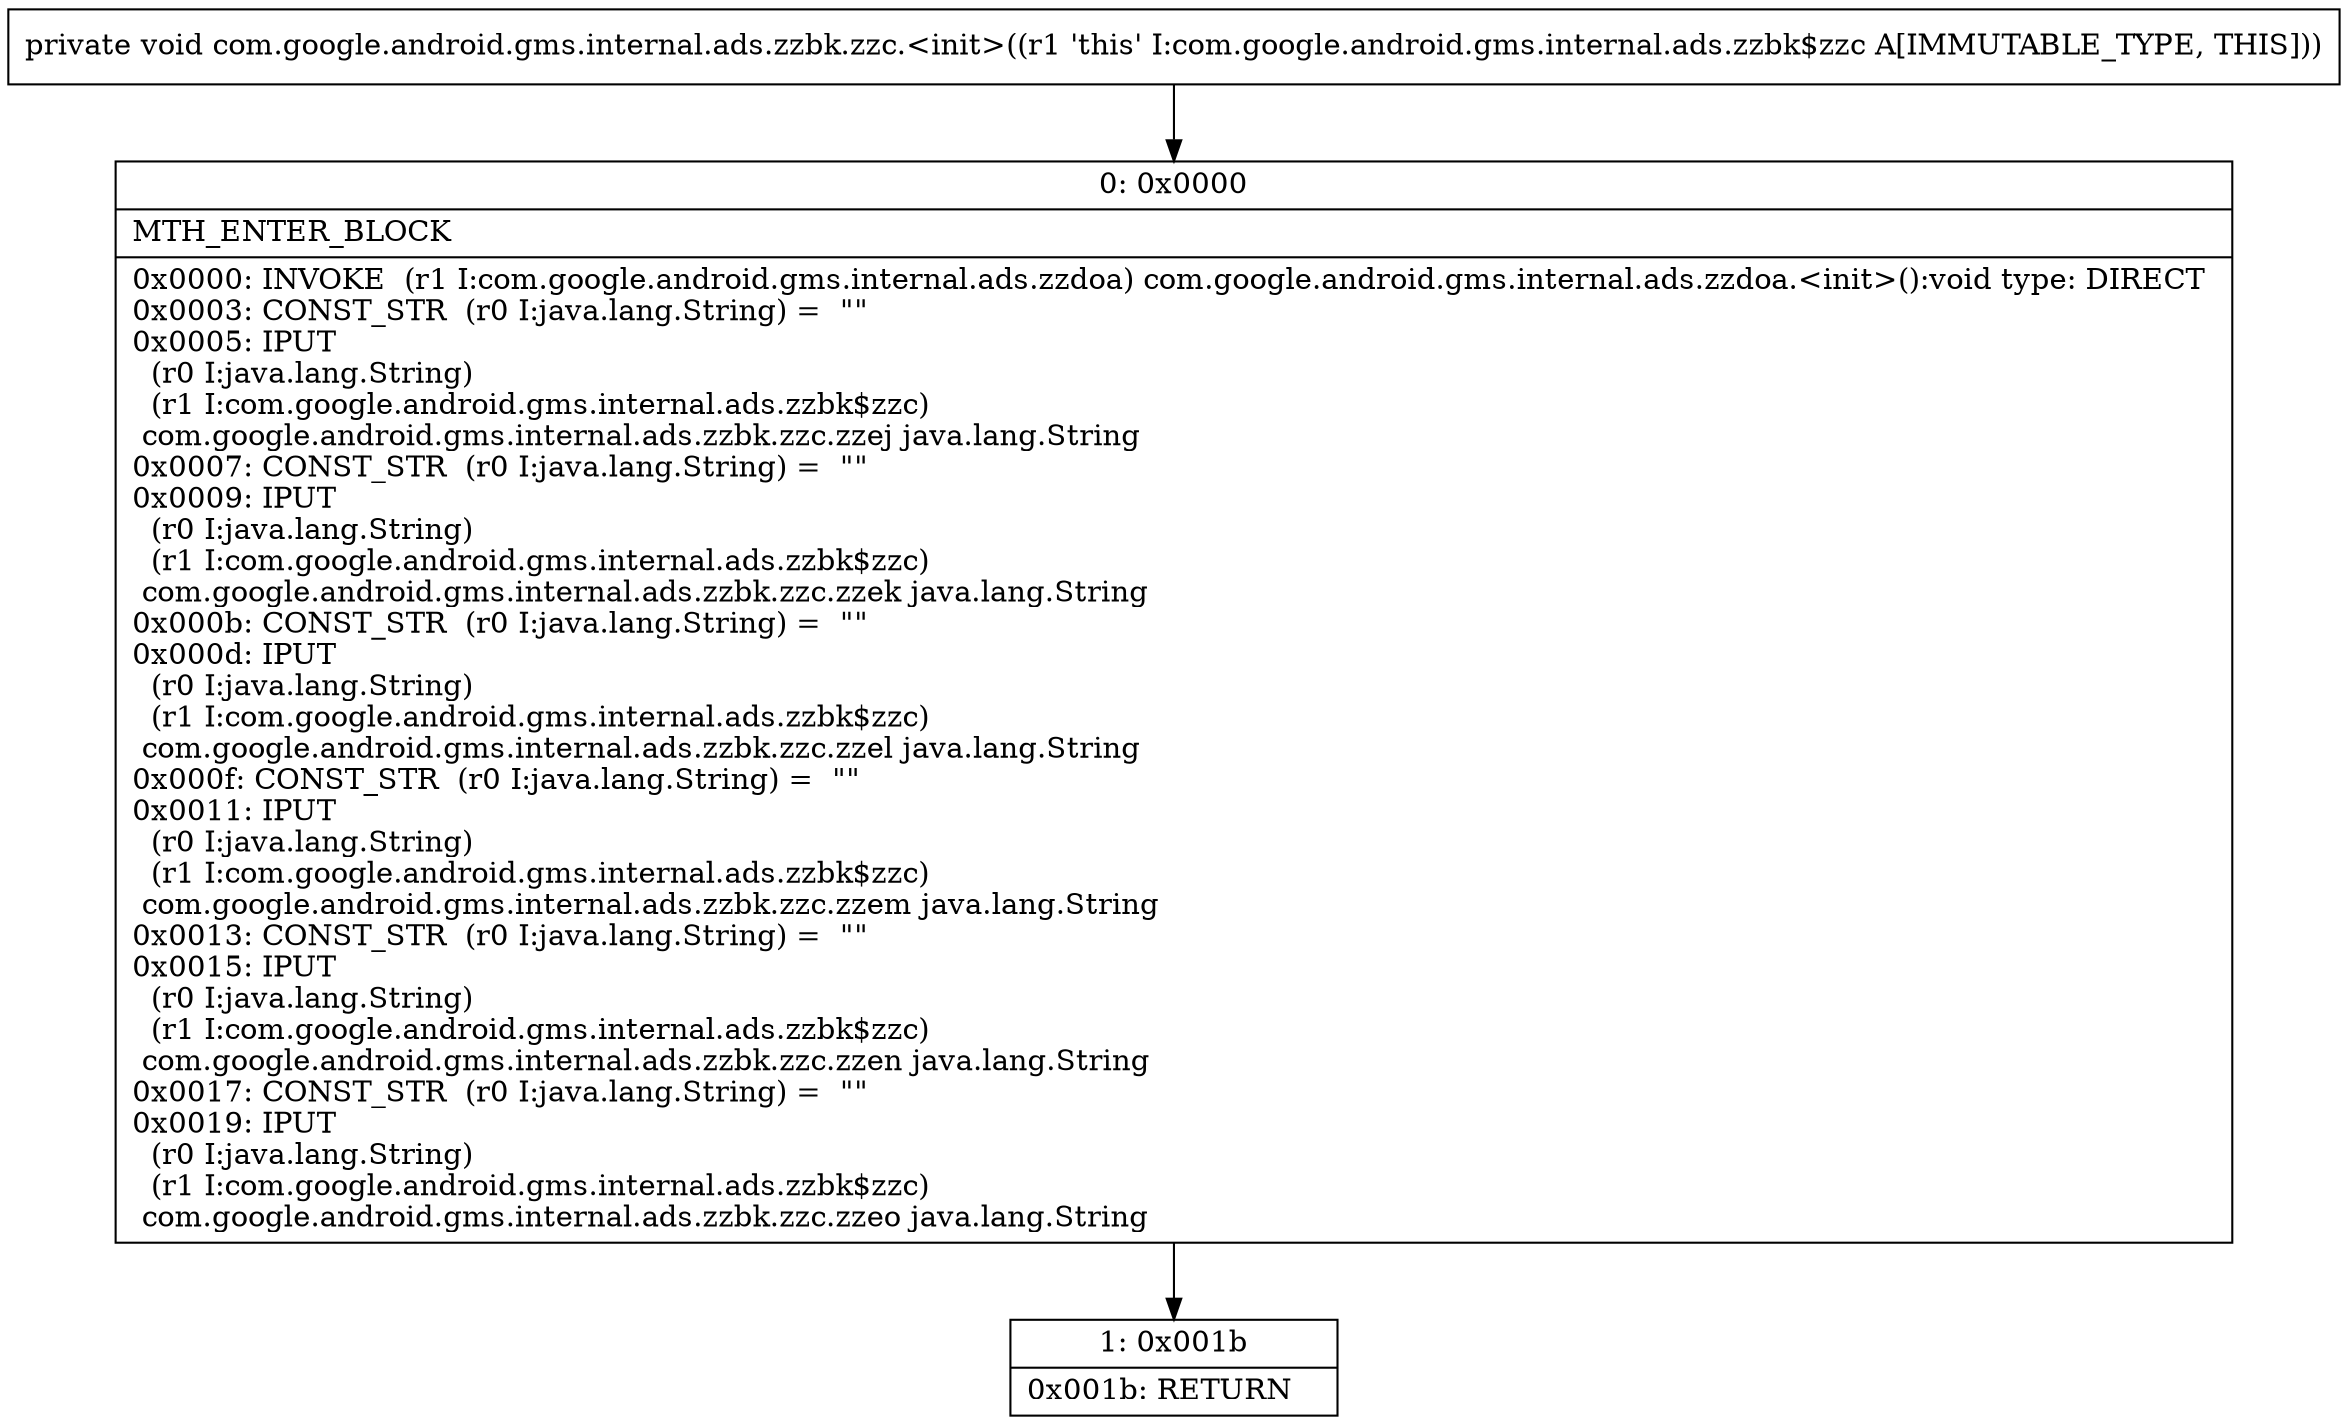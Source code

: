 digraph "CFG forcom.google.android.gms.internal.ads.zzbk.zzc.\<init\>()V" {
Node_0 [shape=record,label="{0\:\ 0x0000|MTH_ENTER_BLOCK\l|0x0000: INVOKE  (r1 I:com.google.android.gms.internal.ads.zzdoa) com.google.android.gms.internal.ads.zzdoa.\<init\>():void type: DIRECT \l0x0003: CONST_STR  (r0 I:java.lang.String) =  \"\" \l0x0005: IPUT  \l  (r0 I:java.lang.String)\l  (r1 I:com.google.android.gms.internal.ads.zzbk$zzc)\l com.google.android.gms.internal.ads.zzbk.zzc.zzej java.lang.String \l0x0007: CONST_STR  (r0 I:java.lang.String) =  \"\" \l0x0009: IPUT  \l  (r0 I:java.lang.String)\l  (r1 I:com.google.android.gms.internal.ads.zzbk$zzc)\l com.google.android.gms.internal.ads.zzbk.zzc.zzek java.lang.String \l0x000b: CONST_STR  (r0 I:java.lang.String) =  \"\" \l0x000d: IPUT  \l  (r0 I:java.lang.String)\l  (r1 I:com.google.android.gms.internal.ads.zzbk$zzc)\l com.google.android.gms.internal.ads.zzbk.zzc.zzel java.lang.String \l0x000f: CONST_STR  (r0 I:java.lang.String) =  \"\" \l0x0011: IPUT  \l  (r0 I:java.lang.String)\l  (r1 I:com.google.android.gms.internal.ads.zzbk$zzc)\l com.google.android.gms.internal.ads.zzbk.zzc.zzem java.lang.String \l0x0013: CONST_STR  (r0 I:java.lang.String) =  \"\" \l0x0015: IPUT  \l  (r0 I:java.lang.String)\l  (r1 I:com.google.android.gms.internal.ads.zzbk$zzc)\l com.google.android.gms.internal.ads.zzbk.zzc.zzen java.lang.String \l0x0017: CONST_STR  (r0 I:java.lang.String) =  \"\" \l0x0019: IPUT  \l  (r0 I:java.lang.String)\l  (r1 I:com.google.android.gms.internal.ads.zzbk$zzc)\l com.google.android.gms.internal.ads.zzbk.zzc.zzeo java.lang.String \l}"];
Node_1 [shape=record,label="{1\:\ 0x001b|0x001b: RETURN   \l}"];
MethodNode[shape=record,label="{private void com.google.android.gms.internal.ads.zzbk.zzc.\<init\>((r1 'this' I:com.google.android.gms.internal.ads.zzbk$zzc A[IMMUTABLE_TYPE, THIS])) }"];
MethodNode -> Node_0;
Node_0 -> Node_1;
}

